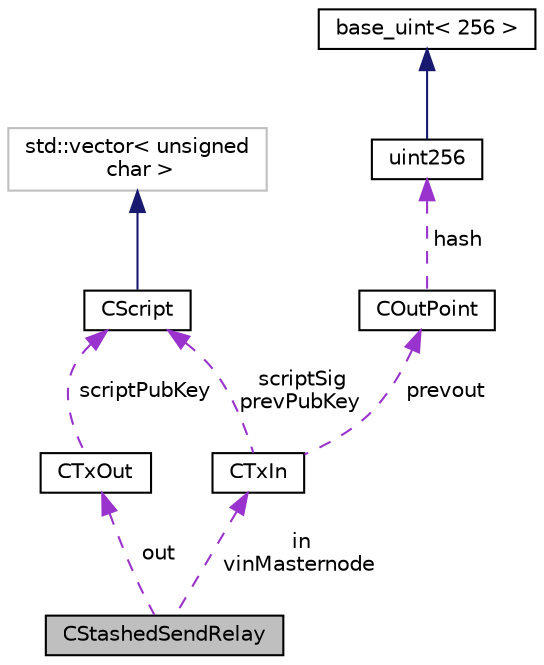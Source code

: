 digraph "CStashedSendRelay"
{
  edge [fontname="Helvetica",fontsize="10",labelfontname="Helvetica",labelfontsize="10"];
  node [fontname="Helvetica",fontsize="10",shape=record];
  Node1 [label="CStashedSendRelay",height=0.2,width=0.4,color="black", fillcolor="grey75", style="filled", fontcolor="black"];
  Node2 -> Node1 [dir="back",color="darkorchid3",fontsize="10",style="dashed",label=" in\nvinMasternode" ,fontname="Helvetica"];
  Node2 [label="CTxIn",height=0.2,width=0.4,color="black", fillcolor="white", style="filled",URL="$class_c_tx_in.html",tooltip="An input of a transaction. "];
  Node3 -> Node2 [dir="back",color="darkorchid3",fontsize="10",style="dashed",label=" scriptSig\nprevPubKey" ,fontname="Helvetica"];
  Node3 [label="CScript",height=0.2,width=0.4,color="black", fillcolor="white", style="filled",URL="$class_c_script.html",tooltip="Serialized script, used inside transaction inputs and outputs. "];
  Node4 -> Node3 [dir="back",color="midnightblue",fontsize="10",style="solid",fontname="Helvetica"];
  Node4 [label="std::vector\< unsigned\l char \>",height=0.2,width=0.4,color="grey75", fillcolor="white", style="filled"];
  Node5 -> Node2 [dir="back",color="darkorchid3",fontsize="10",style="dashed",label=" prevout" ,fontname="Helvetica"];
  Node5 [label="COutPoint",height=0.2,width=0.4,color="black", fillcolor="white", style="filled",URL="$class_c_out_point.html",tooltip="An outpoint - a combination of a transaction hash and an index n into its vout. "];
  Node6 -> Node5 [dir="back",color="darkorchid3",fontsize="10",style="dashed",label=" hash" ,fontname="Helvetica"];
  Node6 [label="uint256",height=0.2,width=0.4,color="black", fillcolor="white", style="filled",URL="$classuint256.html",tooltip="256-bit unsigned big integer. "];
  Node7 -> Node6 [dir="back",color="midnightblue",fontsize="10",style="solid",fontname="Helvetica"];
  Node7 [label="base_uint\< 256 \>",height=0.2,width=0.4,color="black", fillcolor="white", style="filled",URL="$classbase__uint.html"];
  Node8 -> Node1 [dir="back",color="darkorchid3",fontsize="10",style="dashed",label=" out" ,fontname="Helvetica"];
  Node8 [label="CTxOut",height=0.2,width=0.4,color="black", fillcolor="white", style="filled",URL="$class_c_tx_out.html",tooltip="An output of a transaction. "];
  Node3 -> Node8 [dir="back",color="darkorchid3",fontsize="10",style="dashed",label=" scriptPubKey" ,fontname="Helvetica"];
}
